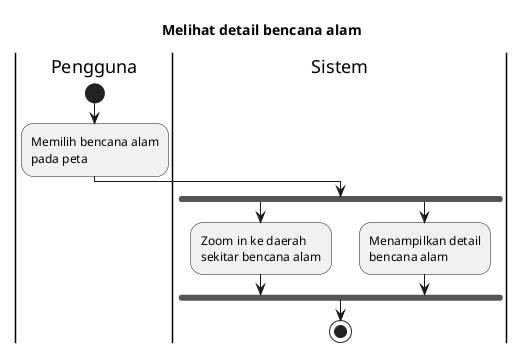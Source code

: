 @startuml UC-MAP-007 - Melihat detail bencana alam
skinparam wrapWidth 140

title Melihat detail bencana alam
 
|Pengguna|
start
:Memilih bencana alam pada peta;

|Sistem|
fork
  :Zoom in ke daerah sekitar bencana alam;
fork again
  :Menampilkan detail bencana alam;
endfork

stop

@enduml